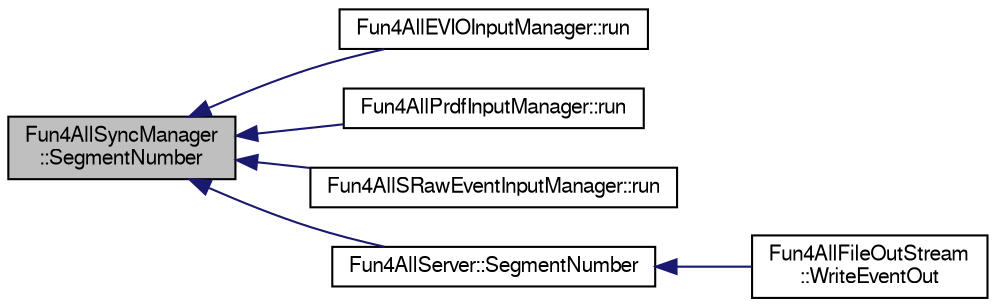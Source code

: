 digraph "Fun4AllSyncManager::SegmentNumber"
{
  bgcolor="transparent";
  edge [fontname="FreeSans",fontsize="10",labelfontname="FreeSans",labelfontsize="10"];
  node [fontname="FreeSans",fontsize="10",shape=record];
  rankdir="LR";
  Node1 [label="Fun4AllSyncManager\l::SegmentNumber",height=0.2,width=0.4,color="black", fillcolor="grey75", style="filled" fontcolor="black"];
  Node1 -> Node2 [dir="back",color="midnightblue",fontsize="10",style="solid",fontname="FreeSans"];
  Node2 [label="Fun4AllEVIOInputManager::run",height=0.2,width=0.4,color="black",URL="$d3/d97/classFun4AllEVIOInputManager.html#af61a28facba084aad29bf788ef2d28e7"];
  Node1 -> Node3 [dir="back",color="midnightblue",fontsize="10",style="solid",fontname="FreeSans"];
  Node3 [label="Fun4AllPrdfInputManager::run",height=0.2,width=0.4,color="black",URL="$da/dd8/classFun4AllPrdfInputManager.html#ac3f313ef5571ce32cd40799791e2ea56"];
  Node1 -> Node4 [dir="back",color="midnightblue",fontsize="10",style="solid",fontname="FreeSans"];
  Node4 [label="Fun4AllSRawEventInputManager::run",height=0.2,width=0.4,color="black",URL="$d5/dd4/classFun4AllSRawEventInputManager.html#a6fb883458d575781c7ae1da38ecf30dd"];
  Node1 -> Node5 [dir="back",color="midnightblue",fontsize="10",style="solid",fontname="FreeSans"];
  Node5 [label="Fun4AllServer::SegmentNumber",height=0.2,width=0.4,color="black",URL="$da/d29/classFun4AllServer.html#a93e4cbf9cae3a4e5fa33ffc9dcc28eda"];
  Node5 -> Node6 [dir="back",color="midnightblue",fontsize="10",style="solid",fontname="FreeSans"];
  Node6 [label="Fun4AllFileOutStream\l::WriteEventOut",height=0.2,width=0.4,color="black",URL="$de/d50/classFun4AllFileOutStream.html#ae507d564a712c0e99c2fa80b9c239385"];
}
